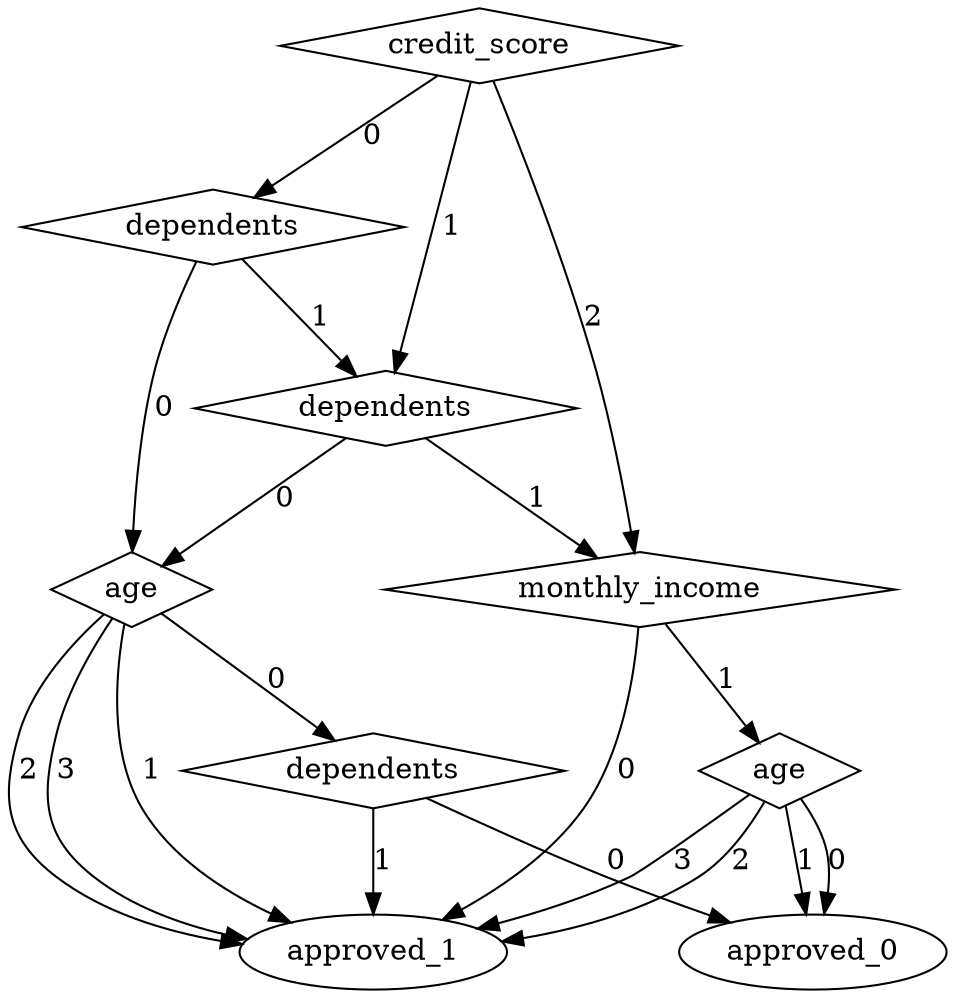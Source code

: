 digraph {
node [label=approved_1,style=""] approved_1
node [label=approved_0,style=""] approved_0
node [label=approved_1,style=""] approved_1
node [label=approved_1,style=""] approved_1
node [label=approved_1,style=""] approved_1
node [label=approved_1,style=""] approved_1
node [label=approved_1,style=""] approved_1
node [label=approved_0,style=""] approved_0
node [label=approved_0,style=""] approved_0
node [label=approved_1,style=""] approved_1
node [label=dependents,shape="diamond",style=""] 6
node [label=age,shape="diamond",style=""] 5
node [label=age,shape="diamond",style=""] 4
node [label=monthly_income,shape="diamond",style=""] 3
node [label=dependents,shape="diamond",style=""] 2
node [label=dependents,shape="diamond",style=""] 1
node [label=credit_score,shape="diamond",style=""] 0

6 -> approved_1 [label="1"]
6 -> approved_0 [label="0"]
5 -> approved_1 [label="3"]
5 -> approved_1 [label="2"]
5 -> approved_1 [label="1"]
5 -> 6 [label="0"]
4 -> approved_1 [label="3"]
4 -> approved_1 [label="2"]
4 -> approved_0 [label="1"]
4 -> approved_0 [label="0"]
3 -> 4 [label="1"]
3 -> approved_1 [label="0"]
2 -> 3 [label="1"]
2 -> 5 [label="0"]
1 -> 2 [label="1"]
1 -> 5 [label="0"]
0 -> 3 [label="2"]
0 -> 2 [label="1"]
0 -> 1 [label="0"]
}